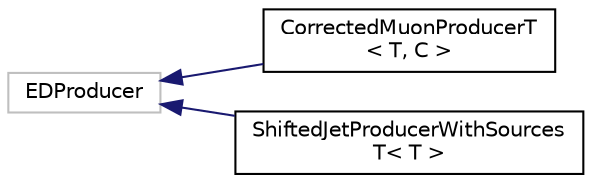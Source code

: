 digraph "Graphical Class Hierarchy"
{
 // LATEX_PDF_SIZE
  edge [fontname="Helvetica",fontsize="10",labelfontname="Helvetica",labelfontsize="10"];
  node [fontname="Helvetica",fontsize="10",shape=record];
  rankdir="LR";
  Node153 [label="EDProducer",height=0.2,width=0.4,color="grey75", fillcolor="white", style="filled",tooltip=" "];
  Node153 -> Node0 [dir="back",color="midnightblue",fontsize="10",style="solid",fontname="Helvetica"];
  Node0 [label="CorrectedMuonProducerT\l\< T, C \>",height=0.2,width=0.4,color="black", fillcolor="white", style="filled",URL="$classCorrectedMuonProducerT.html",tooltip=" "];
  Node153 -> Node155 [dir="back",color="midnightblue",fontsize="10",style="solid",fontname="Helvetica"];
  Node155 [label="ShiftedJetProducerWithSources\lT\< T \>",height=0.2,width=0.4,color="black", fillcolor="white", style="filled",URL="$classShiftedJetProducerWithSourcesT.html",tooltip=" "];
}
